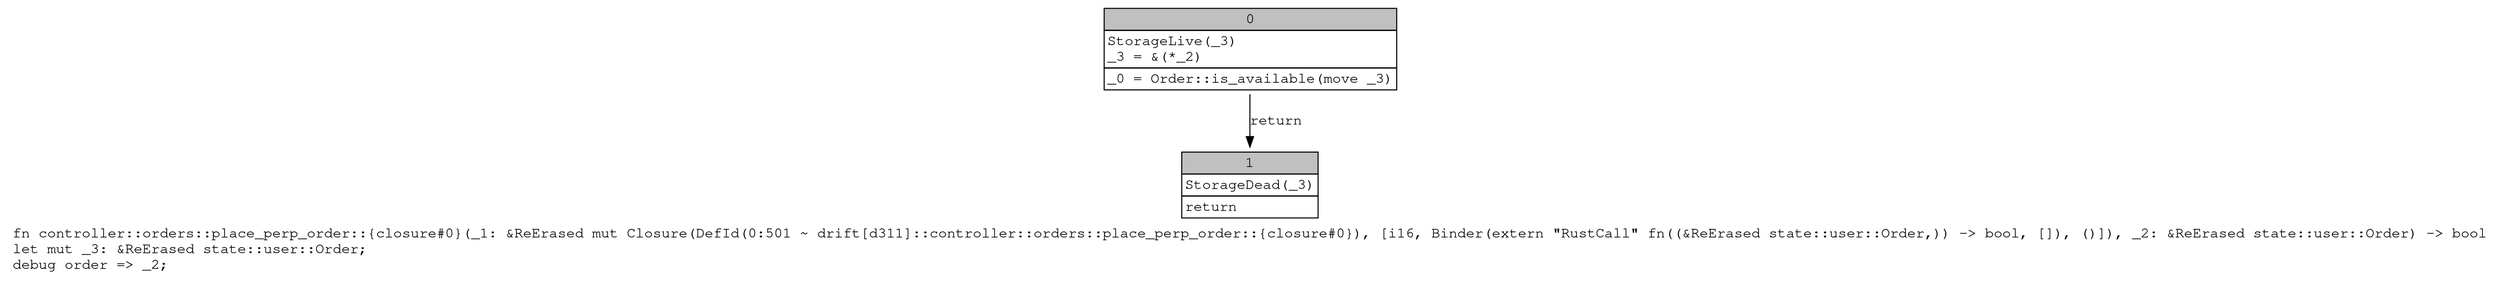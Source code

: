 digraph Mir_0_501 {
    graph [fontname="Courier, monospace"];
    node [fontname="Courier, monospace"];
    edge [fontname="Courier, monospace"];
    label=<fn controller::orders::place_perp_order::{closure#0}(_1: &amp;ReErased mut Closure(DefId(0:501 ~ drift[d311]::controller::orders::place_perp_order::{closure#0}), [i16, Binder(extern &quot;RustCall&quot; fn((&amp;ReErased state::user::Order,)) -&gt; bool, []), ()]), _2: &amp;ReErased state::user::Order) -&gt; bool<br align="left"/>let mut _3: &amp;ReErased state::user::Order;<br align="left"/>debug order =&gt; _2;<br align="left"/>>;
    bb0__0_501 [shape="none", label=<<table border="0" cellborder="1" cellspacing="0"><tr><td bgcolor="gray" align="center" colspan="1">0</td></tr><tr><td align="left" balign="left">StorageLive(_3)<br/>_3 = &amp;(*_2)<br/></td></tr><tr><td align="left">_0 = Order::is_available(move _3)</td></tr></table>>];
    bb1__0_501 [shape="none", label=<<table border="0" cellborder="1" cellspacing="0"><tr><td bgcolor="gray" align="center" colspan="1">1</td></tr><tr><td align="left" balign="left">StorageDead(_3)<br/></td></tr><tr><td align="left">return</td></tr></table>>];
    bb0__0_501 -> bb1__0_501 [label="return"];
}
